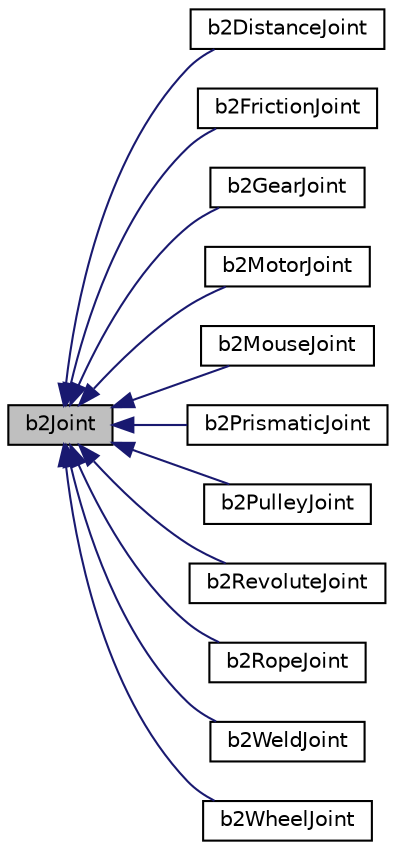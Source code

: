 digraph "b2Joint"
{
  edge [fontname="Helvetica",fontsize="10",labelfontname="Helvetica",labelfontsize="10"];
  node [fontname="Helvetica",fontsize="10",shape=record];
  rankdir="LR";
  Node0 [label="b2Joint",height=0.2,width=0.4,color="black", fillcolor="grey75", style="filled", fontcolor="black"];
  Node0 -> Node1 [dir="back",color="midnightblue",fontsize="10",style="solid",fontname="Helvetica"];
  Node1 [label="b2DistanceJoint",height=0.2,width=0.4,color="black", fillcolor="white", style="filled",URL="$classb2DistanceJoint.html"];
  Node0 -> Node2 [dir="back",color="midnightblue",fontsize="10",style="solid",fontname="Helvetica"];
  Node2 [label="b2FrictionJoint",height=0.2,width=0.4,color="black", fillcolor="white", style="filled",URL="$classb2FrictionJoint.html"];
  Node0 -> Node3 [dir="back",color="midnightblue",fontsize="10",style="solid",fontname="Helvetica"];
  Node3 [label="b2GearJoint",height=0.2,width=0.4,color="black", fillcolor="white", style="filled",URL="$classb2GearJoint.html"];
  Node0 -> Node4 [dir="back",color="midnightblue",fontsize="10",style="solid",fontname="Helvetica"];
  Node4 [label="b2MotorJoint",height=0.2,width=0.4,color="black", fillcolor="white", style="filled",URL="$classb2MotorJoint.html"];
  Node0 -> Node5 [dir="back",color="midnightblue",fontsize="10",style="solid",fontname="Helvetica"];
  Node5 [label="b2MouseJoint",height=0.2,width=0.4,color="black", fillcolor="white", style="filled",URL="$classb2MouseJoint.html"];
  Node0 -> Node6 [dir="back",color="midnightblue",fontsize="10",style="solid",fontname="Helvetica"];
  Node6 [label="b2PrismaticJoint",height=0.2,width=0.4,color="black", fillcolor="white", style="filled",URL="$classb2PrismaticJoint.html"];
  Node0 -> Node7 [dir="back",color="midnightblue",fontsize="10",style="solid",fontname="Helvetica"];
  Node7 [label="b2PulleyJoint",height=0.2,width=0.4,color="black", fillcolor="white", style="filled",URL="$classb2PulleyJoint.html"];
  Node0 -> Node8 [dir="back",color="midnightblue",fontsize="10",style="solid",fontname="Helvetica"];
  Node8 [label="b2RevoluteJoint",height=0.2,width=0.4,color="black", fillcolor="white", style="filled",URL="$classb2RevoluteJoint.html"];
  Node0 -> Node9 [dir="back",color="midnightblue",fontsize="10",style="solid",fontname="Helvetica"];
  Node9 [label="b2RopeJoint",height=0.2,width=0.4,color="black", fillcolor="white", style="filled",URL="$classb2RopeJoint.html"];
  Node0 -> Node10 [dir="back",color="midnightblue",fontsize="10",style="solid",fontname="Helvetica"];
  Node10 [label="b2WeldJoint",height=0.2,width=0.4,color="black", fillcolor="white", style="filled",URL="$classb2WeldJoint.html"];
  Node0 -> Node11 [dir="back",color="midnightblue",fontsize="10",style="solid",fontname="Helvetica"];
  Node11 [label="b2WheelJoint",height=0.2,width=0.4,color="black", fillcolor="white", style="filled",URL="$classb2WheelJoint.html"];
}
